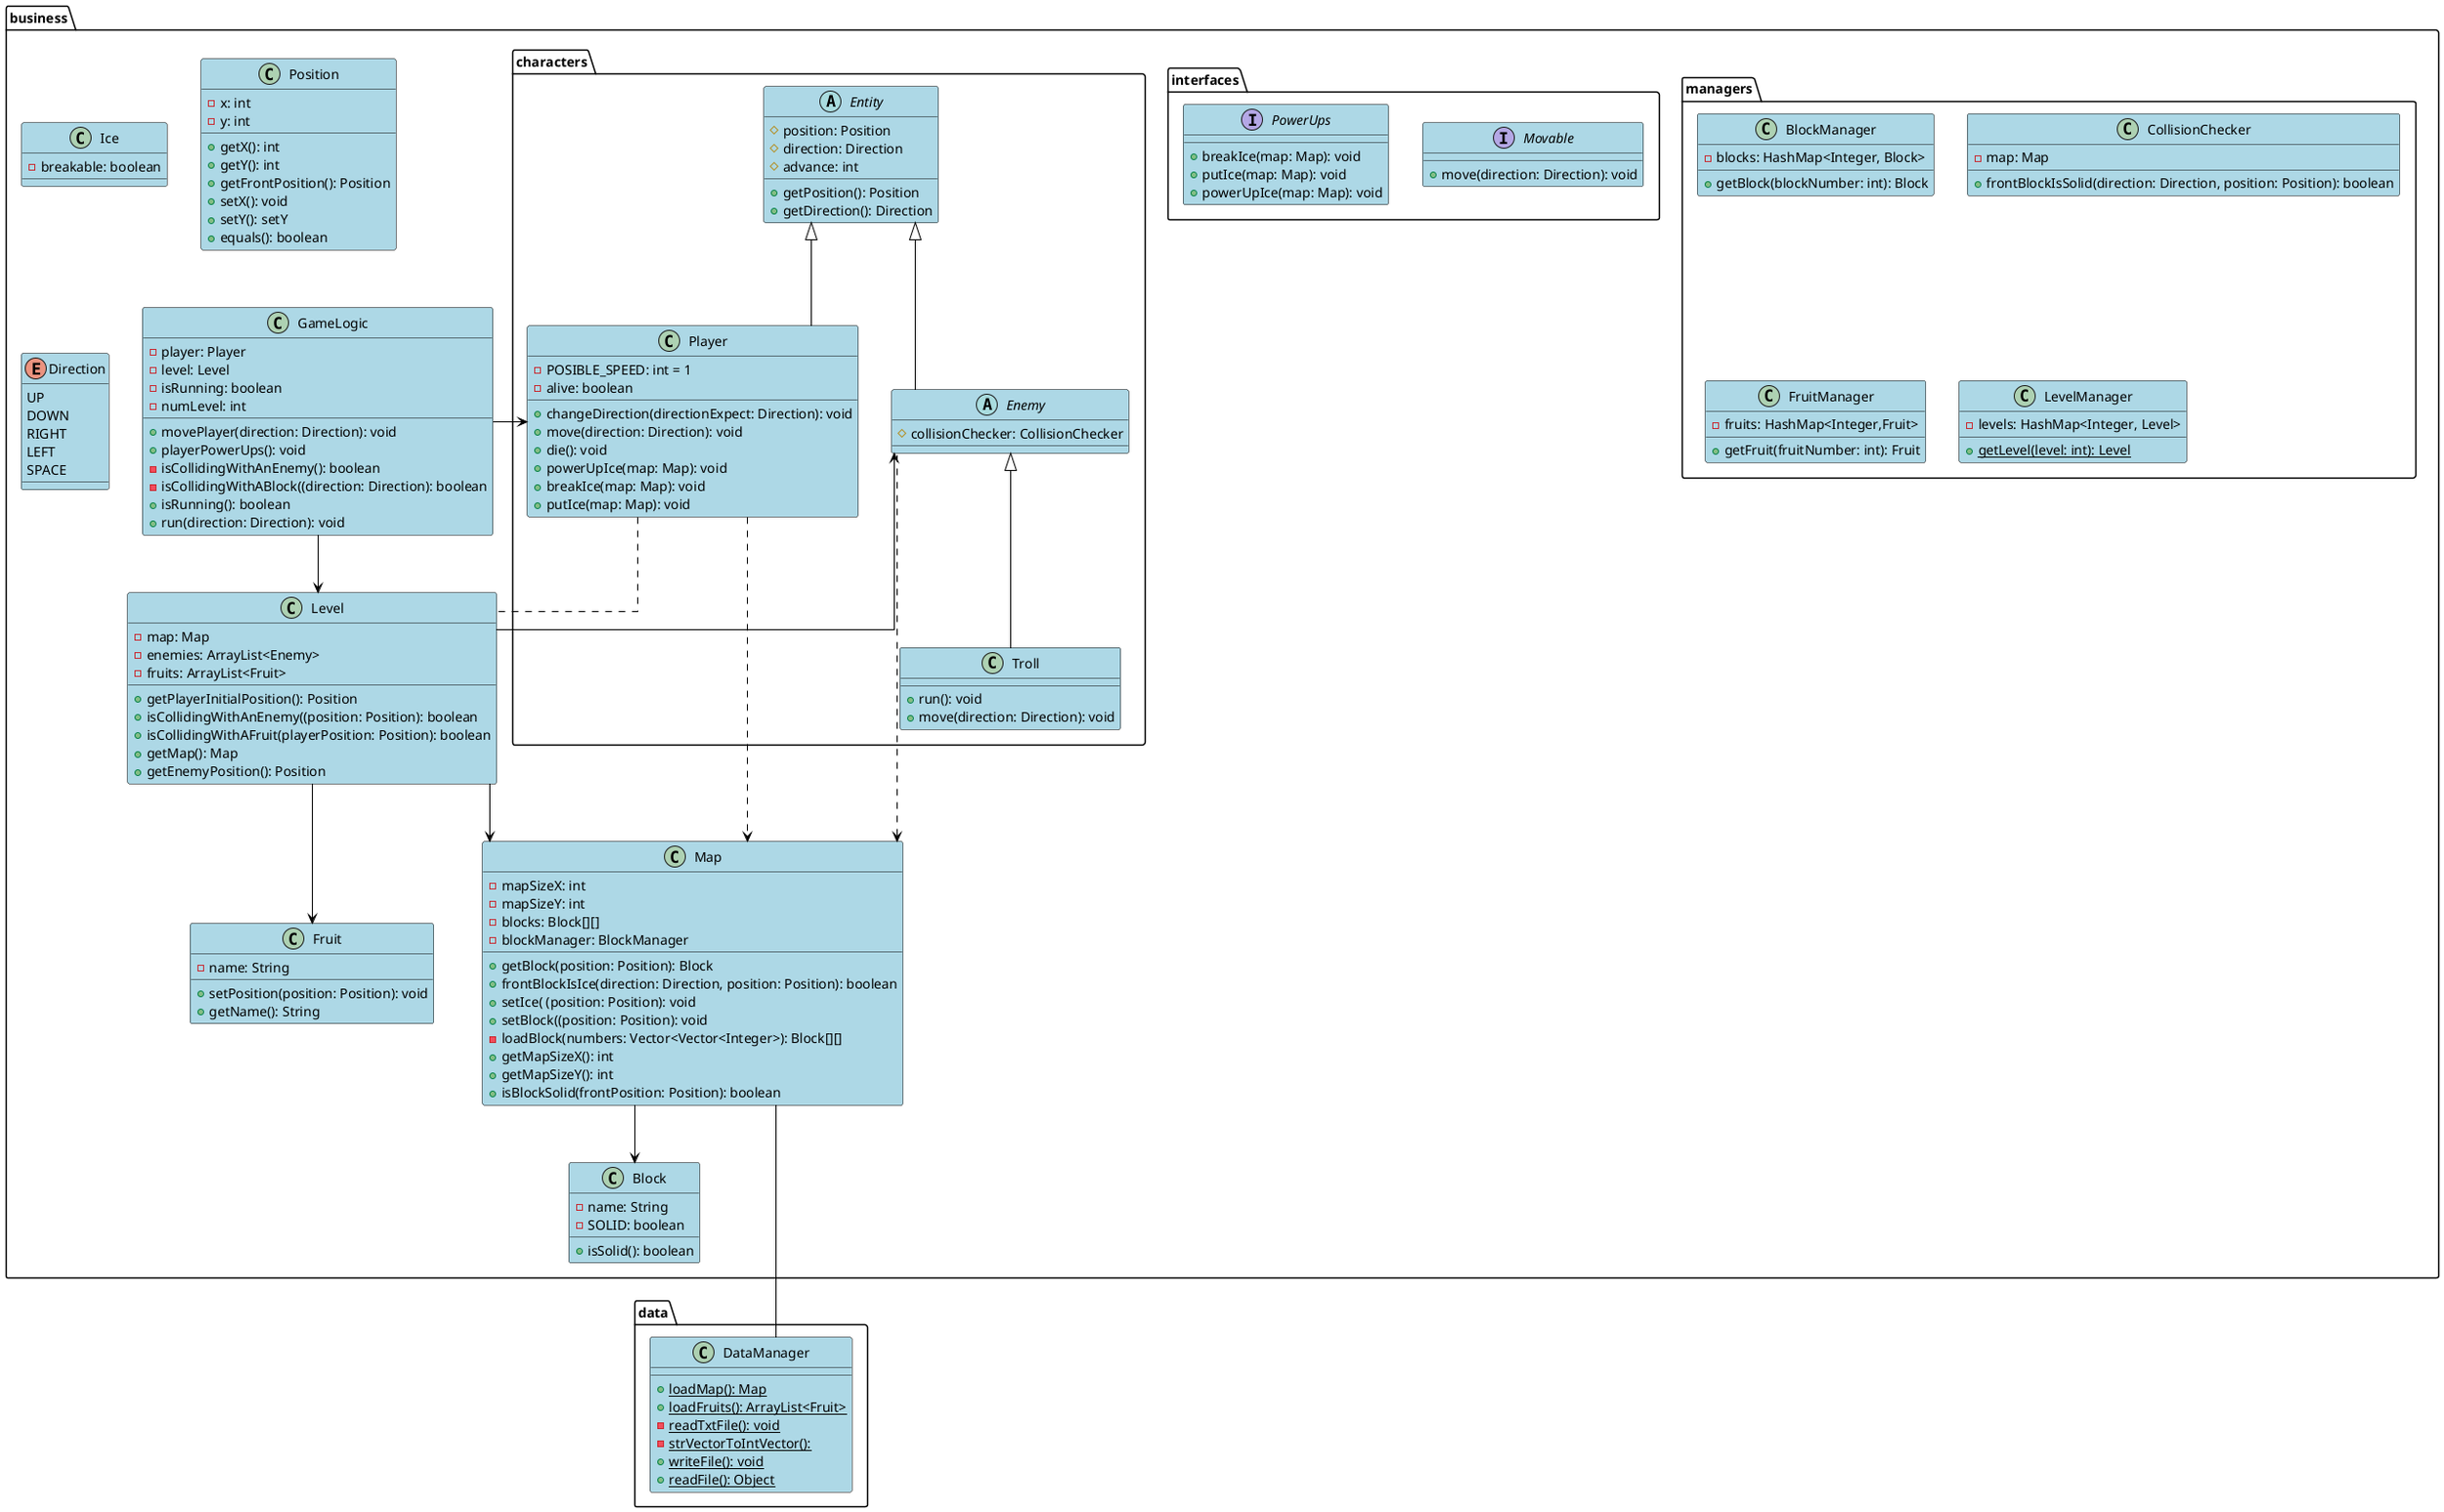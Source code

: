 @startuml


/'Esto de aquí ignoren'/
skinparam Linetype ortho
skinparam class {
BackgroundColor LightBlue
ArrowColor Black
BorderColor Black
}

package business {
    class GameLogic {
        -player: Player
        -level: Level
        -isRunning: boolean
        -numLevel: int
        +movePlayer(direction: Direction): void
        +playerPowerUps(): void
        -isCollidingWithAnEnemy(): boolean
        -isCollidingWithABlock((direction: Direction): boolean
        +isRunning(): boolean
        +run(direction: Direction): void
    }

    class Level {
        -map: Map
        -enemies: ArrayList<Enemy>
        -fruits: ArrayList<Fruit>
        +getPlayerInitialPosition(): Position
        +isCollidingWithAnEnemy((position: Position): boolean
        +isCollidingWithAFruit(playerPosition: Position): boolean
        +getMap(): Map
        +getEnemyPosition(): Position
    }

    class Map {
    /'no se pone final'/
        -mapSizeX: int
        -mapSizeY: int
        -blocks: Block[][]
        -blockManager: BlockManager
        +getBlock(position: Position): Block
        +frontBlockIsIce(direction: Direction, position: Position): boolean
        +setIce( (position: Position): void
        +setBlock((position: Position): void
        -loadBlock(numbers: Vector<Vector<Integer>): Block[][]
        +getMapSizeX(): int
        +getMapSizeY(): int
        +isBlockSolid(frontPosition: Position): boolean
    }

    class Block {
        -name: String
        -SOLID: boolean
        +isSolid(): boolean
    }

    class Ice {
        -breakable: boolean
    }

    class Fruit {
        -name: String
        +setPosition(position: Position): void
        +getName(): String
    }

    class Position {
        -x: int
        -y: int
        +getX(): int
        +getY(): int
        +getFrontPosition(): Position
        +setX(): void
        +setY(): setY
        +equals(): boolean
    }

    enum Direction {
        UP
        DOWN
        RIGHT
        LEFT
        SPACE
    }

    package managers{
        class BlockManager{
            -blocks: HashMap<Integer, Block>
            +getBlock(blockNumber: int): Block
        }

        class CollisionChecker{
            -map: Map
            +frontBlockIsSolid(direction: Direction, position: Position): boolean
        }

        class FruitManager{
            -fruits: HashMap<Integer,Fruit>
            +getFruit(fruitNumber: int): Fruit
        }

        class LevelManager{
            -levels: HashMap<Integer, Level>
            +{static}getLevel(level: int): Level
        }
    }

    package interfaces{
        interface Movable{
            +move(direction: Direction): void
        }
        interface PowerUps{
            +breakIce(map: Map): void
            +putIce(map: Map): void
            +powerUpIce(map: Map): void
        }
    }

    package characters {

        abstract class Entity {
            #position: Position
            #direction: Direction
            #advance: int
            +getPosition(): Position
            +getDirection(): Direction
        }

        class Player {
            -POSIBLE_SPEED: int = 1
            -alive: boolean
            +changeDirection(directionExpect: Direction): void
            +move(direction: Direction): void
            +die(): void
            +powerUpIce(map: Map): void
            +breakIce(map: Map): void
            +putIce(map: Map): void
        }

        abstract class Enemy{
            #collisionChecker: CollisionChecker
        }

        class Troll{
            +run(): void
            +move(direction: Direction): void
        }
    }
}

package data{
    class DataManager {
        +{static}loadMap(): Map
        +{static}loadFruits(): ArrayList<Fruit>
        -{static}readTxtFile(): void
        -{static}strVectorToIntVector():
        +{static}writeFile(): void
        +{static}readFile(): Object
    }
}

Player ... Level
Player ...> Map
Enemy  .l.> Map

GameLogic --> Level
GameLogic -> Player

Level --> Map
Level --> Enemy
Level --> Fruit


Map --> Block
Map --- DataManager

Entity <|-- Player
Entity <|-- Enemy
Enemy <|-- Troll

@enduml